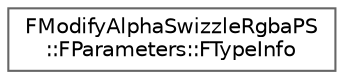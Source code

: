 digraph "Graphical Class Hierarchy"
{
 // INTERACTIVE_SVG=YES
 // LATEX_PDF_SIZE
  bgcolor="transparent";
  edge [fontname=Helvetica,fontsize=10,labelfontname=Helvetica,labelfontsize=10];
  node [fontname=Helvetica,fontsize=10,shape=box,height=0.2,width=0.4];
  rankdir="LR";
  Node0 [id="Node000000",label="FModifyAlphaSwizzleRgbaPS\l::FParameters::FTypeInfo",height=0.2,width=0.4,color="grey40", fillcolor="white", style="filled",URL="$d5/da5/structFModifyAlphaSwizzleRgbaPS_1_1FParameters_1_1FTypeInfo.html",tooltip=" "];
}
